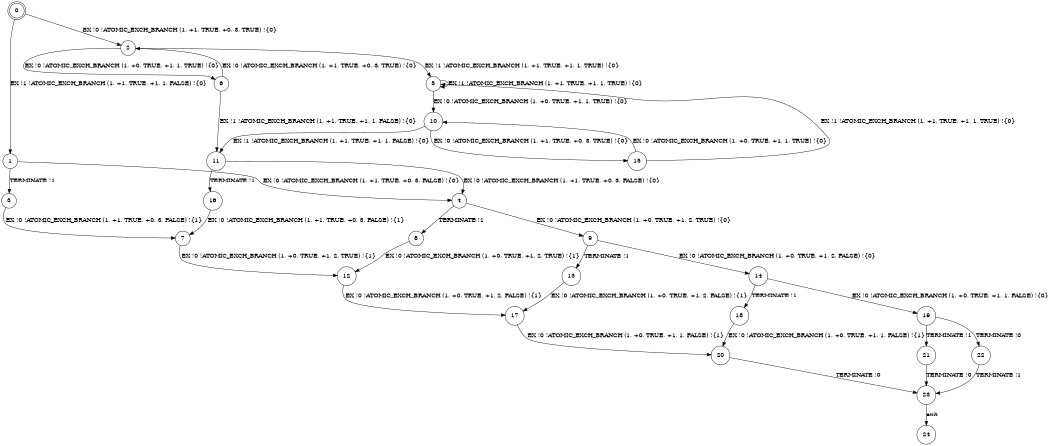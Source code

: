 digraph BCG {
size = "7, 10.5";
center = TRUE;
node [shape = circle];
0 [peripheries = 2];
0 -> 1 [label = "EX !1 !ATOMIC_EXCH_BRANCH (1, +1, TRUE, +1, 1, FALSE) !{0}"];
0 -> 2 [label = "EX !0 !ATOMIC_EXCH_BRANCH (1, +1, TRUE, +0, 3, TRUE) !{0}"];
1 -> 3 [label = "TERMINATE !1"];
1 -> 4 [label = "EX !0 !ATOMIC_EXCH_BRANCH (1, +1, TRUE, +0, 3, FALSE) !{0}"];
2 -> 5 [label = "EX !1 !ATOMIC_EXCH_BRANCH (1, +1, TRUE, +1, 1, TRUE) !{0}"];
2 -> 6 [label = "EX !0 !ATOMIC_EXCH_BRANCH (1, +0, TRUE, +1, 1, TRUE) !{0}"];
3 -> 7 [label = "EX !0 !ATOMIC_EXCH_BRANCH (1, +1, TRUE, +0, 3, FALSE) !{1}"];
4 -> 8 [label = "TERMINATE !1"];
4 -> 9 [label = "EX !0 !ATOMIC_EXCH_BRANCH (1, +0, TRUE, +1, 2, TRUE) !{0}"];
5 -> 5 [label = "EX !1 !ATOMIC_EXCH_BRANCH (1, +1, TRUE, +1, 1, TRUE) !{0}"];
5 -> 10 [label = "EX !0 !ATOMIC_EXCH_BRANCH (1, +0, TRUE, +1, 1, TRUE) !{0}"];
6 -> 11 [label = "EX !1 !ATOMIC_EXCH_BRANCH (1, +1, TRUE, +1, 1, FALSE) !{0}"];
6 -> 2 [label = "EX !0 !ATOMIC_EXCH_BRANCH (1, +1, TRUE, +0, 3, TRUE) !{0}"];
7 -> 12 [label = "EX !0 !ATOMIC_EXCH_BRANCH (1, +0, TRUE, +1, 2, TRUE) !{1}"];
8 -> 12 [label = "EX !0 !ATOMIC_EXCH_BRANCH (1, +0, TRUE, +1, 2, TRUE) !{1}"];
9 -> 13 [label = "TERMINATE !1"];
9 -> 14 [label = "EX !0 !ATOMIC_EXCH_BRANCH (1, +0, TRUE, +1, 2, FALSE) !{0}"];
10 -> 11 [label = "EX !1 !ATOMIC_EXCH_BRANCH (1, +1, TRUE, +1, 1, FALSE) !{0}"];
10 -> 15 [label = "EX !0 !ATOMIC_EXCH_BRANCH (1, +1, TRUE, +0, 3, TRUE) !{0}"];
11 -> 16 [label = "TERMINATE !1"];
11 -> 4 [label = "EX !0 !ATOMIC_EXCH_BRANCH (1, +1, TRUE, +0, 3, FALSE) !{0}"];
12 -> 17 [label = "EX !0 !ATOMIC_EXCH_BRANCH (1, +0, TRUE, +1, 2, FALSE) !{1}"];
13 -> 17 [label = "EX !0 !ATOMIC_EXCH_BRANCH (1, +0, TRUE, +1, 2, FALSE) !{1}"];
14 -> 18 [label = "TERMINATE !1"];
14 -> 19 [label = "EX !0 !ATOMIC_EXCH_BRANCH (1, +0, TRUE, +1, 1, FALSE) !{0}"];
15 -> 5 [label = "EX !1 !ATOMIC_EXCH_BRANCH (1, +1, TRUE, +1, 1, TRUE) !{0}"];
15 -> 10 [label = "EX !0 !ATOMIC_EXCH_BRANCH (1, +0, TRUE, +1, 1, TRUE) !{0}"];
16 -> 7 [label = "EX !0 !ATOMIC_EXCH_BRANCH (1, +1, TRUE, +0, 3, FALSE) !{1}"];
17 -> 20 [label = "EX !0 !ATOMIC_EXCH_BRANCH (1, +0, TRUE, +1, 1, FALSE) !{1}"];
18 -> 20 [label = "EX !0 !ATOMIC_EXCH_BRANCH (1, +0, TRUE, +1, 1, FALSE) !{1}"];
19 -> 21 [label = "TERMINATE !1"];
19 -> 22 [label = "TERMINATE !0"];
20 -> 23 [label = "TERMINATE !0"];
21 -> 23 [label = "TERMINATE !0"];
22 -> 23 [label = "TERMINATE !1"];
23 -> 24 [label = "exit"];
}
